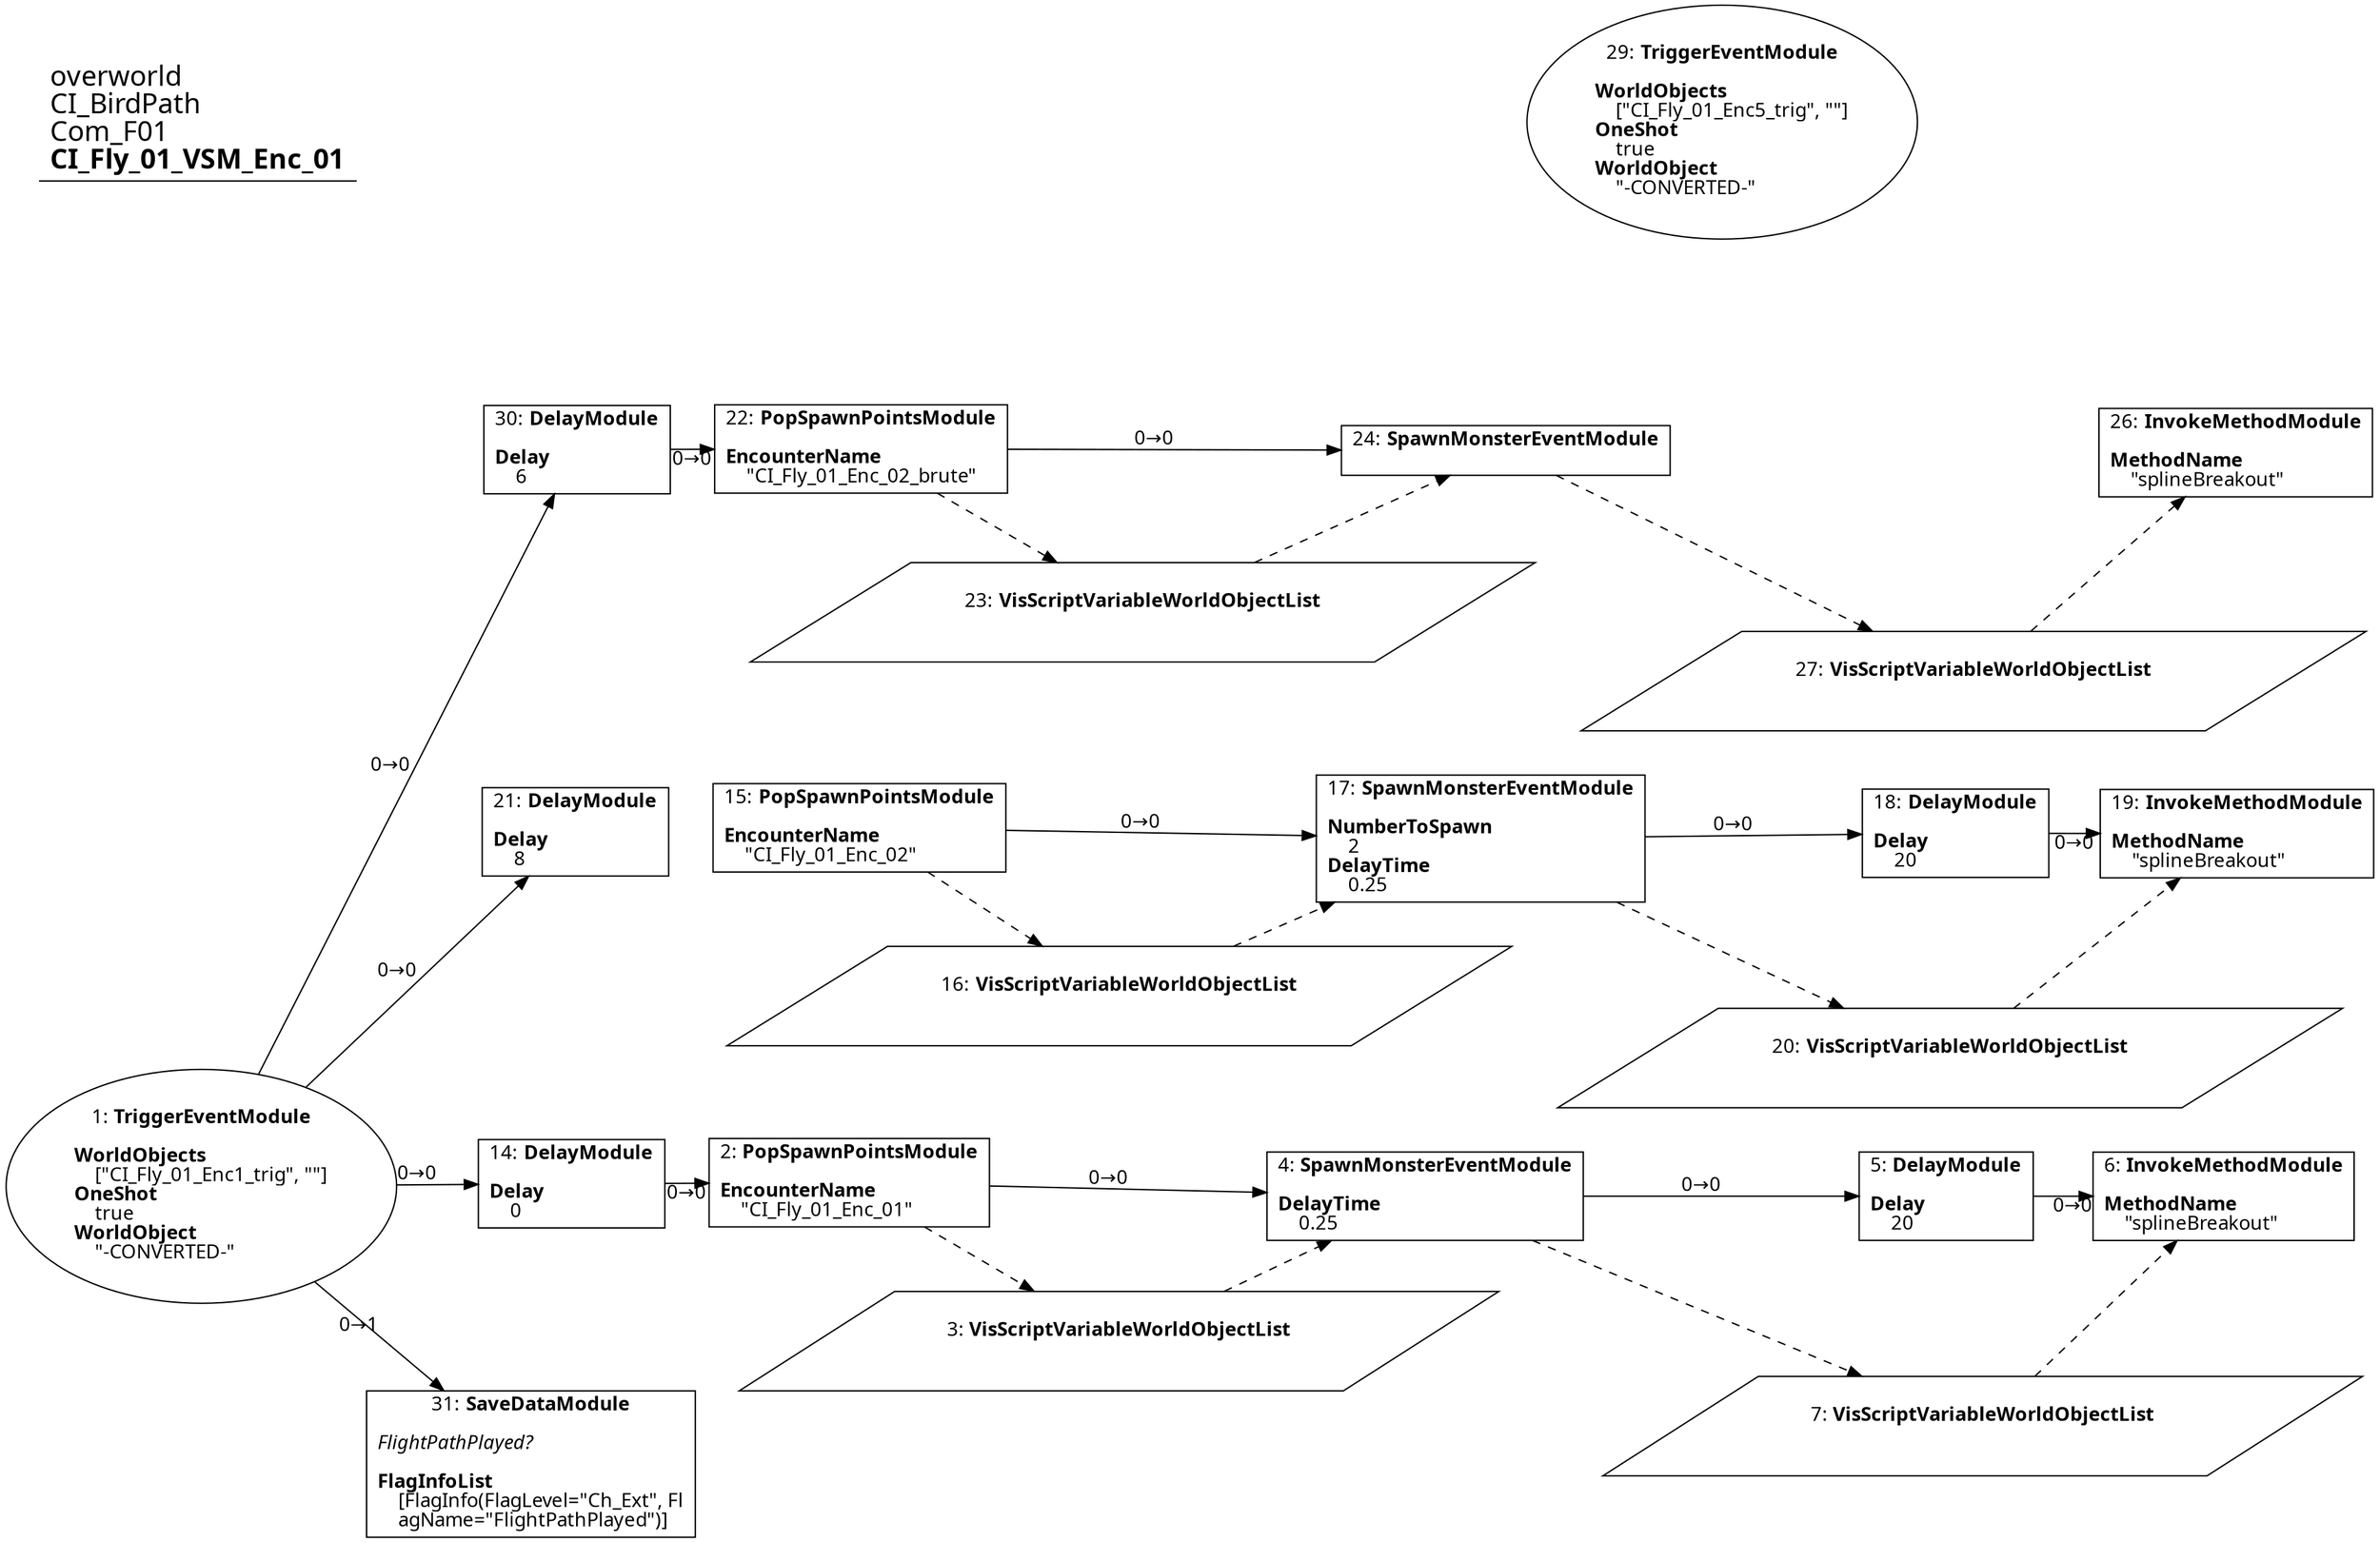 digraph {
    layout = fdp;
    overlap = prism;
    sep = "+16";
    splines = spline;

    node [ shape = box ];

    graph [ fontname = "Segoe UI" ];
    node [ fontname = "Segoe UI" ];
    edge [ fontname = "Segoe UI" ];

    1 [ label = <1: <b>TriggerEventModule</b><br/><br/><b>WorldObjects</b><br align="left"/>    [&quot;CI_Fly_01_Enc1_trig&quot;, &quot;&quot;]<br align="left"/><b>OneShot</b><br align="left"/>    true<br align="left"/><b>WorldObject</b><br align="left"/>    &quot;-CONVERTED-&quot;<br align="left"/>> ];
    1 [ shape = oval ]
    1 [ pos = "-0.023000002,-0.20500001!" ];
    1 -> 14 [ label = "0→0" ];
    1 -> 21 [ label = "0→0" ];
    1 -> 30 [ label = "0→0" ];
    1 -> 31 [ label = "0→1" ];

    2 [ label = <2: <b>PopSpawnPointsModule</b><br/><br/><b>EncounterName</b><br align="left"/>    &quot;CI_Fly_01_Enc_01&quot;<br align="left"/>> ];
    2 [ pos = "0.43300003,-0.20500001!" ];
    2 -> 4 [ label = "0→0" ];
    2 -> 3 [ style = dashed ];

    3 [ label = <3: <b>VisScriptVariableWorldObjectList</b><br/><br/>> ];
    3 [ shape = parallelogram ]
    3 [ pos = "0.67,-0.32500002!" ];

    4 [ label = <4: <b>SpawnMonsterEventModule</b><br/><br/><b>DelayTime</b><br align="left"/>    0.25<br align="left"/>> ];
    4 [ pos = "0.882,-0.20500001!" ];
    4 -> 5 [ label = "0→0" ];
    3 -> 4 [ style = dashed ];
    4 -> 7 [ style = dashed ];

    5 [ label = <5: <b>DelayModule</b><br/><br/><b>Delay</b><br align="left"/>    20<br align="left"/>> ];
    5 [ pos = "1.1630001,-0.20500001!" ];
    5 -> 6 [ label = "0→0" ];

    6 [ label = <6: <b>InvokeMethodModule</b><br/><br/><b>MethodName</b><br align="left"/>    &quot;splineBreakout&quot;<br align="left"/>> ];
    6 [ pos = "1.3360001,-0.20500001!" ];
    7 -> 6 [ style = dashed ];

    7 [ label = <7: <b>VisScriptVariableWorldObjectList</b><br/><br/>> ];
    7 [ shape = parallelogram ]
    7 [ pos = "1.1520001,-0.37100002!" ];

    14 [ label = <14: <b>DelayModule</b><br/><br/><b>Delay</b><br align="left"/>    0<br align="left"/>> ];
    14 [ pos = "0.23900001,-0.20500001!" ];
    14 -> 2 [ label = "0→0" ];

    15 [ label = <15: <b>PopSpawnPointsModule</b><br/><br/><b>EncounterName</b><br align="left"/>    &quot;CI_Fly_01_Enc_02&quot;<br align="left"/>> ];
    15 [ pos = "0.44300002,0.048!" ];
    15 -> 17 [ label = "0→0" ];
    15 -> 16 [ style = dashed ];

    16 [ label = <16: <b>VisScriptVariableWorldObjectList</b><br/><br/>> ];
    16 [ shape = parallelogram ]
    16 [ pos = "0.68,-0.072000004!" ];

    17 [ label = <17: <b>SpawnMonsterEventModule</b><br/><br/><b>NumberToSpawn</b><br align="left"/>    2<br align="left"/><b>DelayTime</b><br align="left"/>    0.25<br align="left"/>> ];
    17 [ pos = "0.892,0.048!" ];
    17 -> 18 [ label = "0→0" ];
    16 -> 17 [ style = dashed ];
    17 -> 20 [ style = dashed ];

    18 [ label = <18: <b>DelayModule</b><br/><br/><b>Delay</b><br align="left"/>    20<br align="left"/>> ];
    18 [ pos = "1.1750001,0.048!" ];
    18 -> 19 [ label = "0→0" ];

    19 [ label = <19: <b>InvokeMethodModule</b><br/><br/><b>MethodName</b><br align="left"/>    &quot;splineBreakout&quot;<br align="left"/>> ];
    19 [ pos = "1.3460001,0.048!" ];
    20 -> 19 [ style = dashed ];

    20 [ label = <20: <b>VisScriptVariableWorldObjectList</b><br/><br/>> ];
    20 [ shape = parallelogram ]
    20 [ pos = "1.1620001,-0.11800001!" ];

    21 [ label = <21: <b>DelayModule</b><br/><br/><b>Delay</b><br align="left"/>    8<br align="left"/>> ];
    21 [ pos = "0.24900001,0.046000004!" ];

    22 [ label = <22: <b>PopSpawnPointsModule</b><br/><br/><b>EncounterName</b><br align="left"/>    &quot;CI_Fly_01_Enc_02_brute&quot;<br align="left"/>> ];
    22 [ pos = "0.44200003,0.319!" ];
    22 -> 24 [ label = "0→0" ];
    22 -> 23 [ style = dashed ];

    23 [ label = <23: <b>VisScriptVariableWorldObjectList</b><br/><br/>> ];
    23 [ shape = parallelogram ]
    23 [ pos = "0.679,0.19900002!" ];

    24 [ label = <24: <b>SpawnMonsterEventModule</b><br/><br/>> ];
    24 [ pos = "0.89100003,0.319!" ];
    23 -> 24 [ style = dashed ];
    24 -> 27 [ style = dashed ];

    26 [ label = <26: <b>InvokeMethodModule</b><br/><br/><b>MethodName</b><br align="left"/>    &quot;splineBreakout&quot;<br align="left"/>> ];
    26 [ pos = "1.345,0.319!" ];
    27 -> 26 [ style = dashed ];

    27 [ label = <27: <b>VisScriptVariableWorldObjectList</b><br/><br/>> ];
    27 [ shape = parallelogram ]
    27 [ pos = "1.161,0.15300001!" ];

    29 [ label = <29: <b>TriggerEventModule</b><br/><br/><b>WorldObjects</b><br align="left"/>    [&quot;CI_Fly_01_Enc5_trig&quot;, &quot;&quot;]<br align="left"/><b>OneShot</b><br align="left"/>    true<br align="left"/><b>WorldObject</b><br align="left"/>    &quot;-CONVERTED-&quot;<br align="left"/>> ];
    29 [ shape = oval ]
    29 [ pos = "1.0220001,0.554!" ];

    30 [ label = <30: <b>DelayModule</b><br/><br/><b>Delay</b><br align="left"/>    6<br align="left"/>> ];
    30 [ pos = "0.25300002,0.319!" ];
    30 -> 22 [ label = "0→0" ];

    31 [ label = <31: <b>SaveDataModule</b><br/><br/><i>FlightPathPlayed?<br align="left"/></i><br align="left"/><b>FlagInfoList</b><br align="left"/>    [FlagInfo(FlagLevel=&quot;Ch_Ext&quot;, Fl<br align="left"/>    agName=&quot;FlightPathPlayed&quot;)]<br align="left"/>> ];
    31 [ pos = "0.22800002,-0.40100002!" ];

    title [ pos = "-0.024,0.555!" ];
    title [ shape = underline ];
    title [ label = <<font point-size="20">overworld<br align="left"/>CI_BirdPath<br align="left"/>Com_F01<br align="left"/><b>CI_Fly_01_VSM_Enc_01</b><br align="left"/></font>> ];
}
